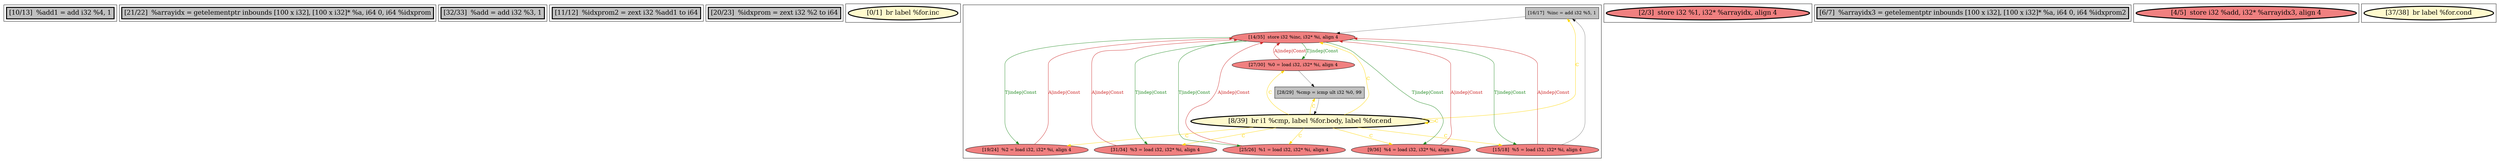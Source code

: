 
digraph G {





subgraph cluster10 {


node195 [penwidth=3.0,fontsize=20,fillcolor=grey,label="[10/13]  %add1 = add i32 %4, 1",shape=rectangle,style=filled ]



}

subgraph cluster9 {


node194 [penwidth=3.0,fontsize=20,fillcolor=grey,label="[21/22]  %arrayidx = getelementptr inbounds [100 x i32], [100 x i32]* %a, i64 0, i64 %idxprom",shape=rectangle,style=filled ]



}

subgraph cluster8 {


node193 [penwidth=3.0,fontsize=20,fillcolor=grey,label="[32/33]  %add = add i32 %3, 1",shape=rectangle,style=filled ]



}

subgraph cluster7 {


node192 [penwidth=3.0,fontsize=20,fillcolor=grey,label="[11/12]  %idxprom2 = zext i32 %add1 to i64",shape=rectangle,style=filled ]



}

subgraph cluster6 {


node191 [penwidth=3.0,fontsize=20,fillcolor=grey,label="[20/23]  %idxprom = zext i32 %2 to i64",shape=rectangle,style=filled ]



}

subgraph cluster0 {


node176 [penwidth=3.0,fontsize=20,fillcolor=lemonchiffon,label="[0/1]  br label %for.inc",shape=ellipse,style=filled ]



}

subgraph cluster5 {


node189 [fillcolor=grey,label="[16/17]  %inc = add i32 %5, 1",shape=rectangle,style=filled ]
node188 [fillcolor=lightcoral,label="[25/26]  %1 = load i32, i32* %i, align 4",shape=ellipse,style=filled ]
node187 [fillcolor=lightcoral,label="[27/30]  %0 = load i32, i32* %i, align 4",shape=ellipse,style=filled ]
node182 [fillcolor=lightcoral,label="[19/24]  %2 = load i32, i32* %i, align 4",shape=ellipse,style=filled ]
node184 [penwidth=3.0,fontsize=20,fillcolor=lemonchiffon,label="[8/39]  br i1 %cmp, label %for.body, label %for.end",shape=ellipse,style=filled ]
node181 [fillcolor=lightcoral,label="[9/36]  %4 = load i32, i32* %i, align 4",shape=ellipse,style=filled ]
node185 [fillcolor=grey,label="[28/29]  %cmp = icmp ult i32 %0, 99",shape=rectangle,style=filled ]
node183 [fillcolor=lightcoral,label="[15/18]  %5 = load i32, i32* %i, align 4",shape=ellipse,style=filled ]
node190 [fillcolor=lightcoral,label="[31/34]  %3 = load i32, i32* %i, align 4",shape=ellipse,style=filled ]
node186 [fillcolor=lightcoral,label="[14/35]  store i32 %inc, i32* %i, align 4",shape=ellipse,style=filled ]

node184->node183 [style=solid,color=gold,label="C",penwidth=1.0,fontcolor=gold ]
node184->node186 [style=solid,color=gold,label="C",penwidth=1.0,fontcolor=gold ]
node185->node184 [style=solid,color=black,label="",penwidth=0.5,fontcolor=black ]
node184->node185 [style=solid,color=gold,label="C",penwidth=1.0,fontcolor=gold ]
node184->node189 [style=solid,color=gold,label="C",penwidth=1.0,fontcolor=gold ]
node184->node190 [style=solid,color=gold,label="C",penwidth=1.0,fontcolor=gold ]
node186->node181 [style=solid,color=forestgreen,label="T|indep|Const",penwidth=1.0,fontcolor=forestgreen ]
node181->node186 [style=solid,color=firebrick3,label="A|indep|Const",penwidth=1.0,fontcolor=firebrick3 ]
node182->node186 [style=solid,color=firebrick3,label="A|indep|Const",penwidth=1.0,fontcolor=firebrick3 ]
node186->node188 [style=solid,color=forestgreen,label="T|indep|Const",penwidth=1.0,fontcolor=forestgreen ]
node184->node187 [style=solid,color=gold,label="C",penwidth=1.0,fontcolor=gold ]
node190->node186 [style=solid,color=firebrick3,label="A|indep|Const",penwidth=1.0,fontcolor=firebrick3 ]
node188->node186 [style=solid,color=firebrick3,label="A|indep|Const",penwidth=1.0,fontcolor=firebrick3 ]
node187->node186 [style=solid,color=firebrick3,label="A|indep|Const",penwidth=1.0,fontcolor=firebrick3 ]
node186->node190 [style=solid,color=forestgreen,label="T|indep|Const",penwidth=1.0,fontcolor=forestgreen ]
node184->node188 [style=solid,color=gold,label="C",penwidth=1.0,fontcolor=gold ]
node187->node185 [style=solid,color=black,label="",penwidth=0.5,fontcolor=black ]
node184->node184 [style=solid,color=gold,label="C",penwidth=1.0,fontcolor=gold ]
node184->node182 [style=solid,color=gold,label="C",penwidth=1.0,fontcolor=gold ]
node186->node183 [style=solid,color=forestgreen,label="T|indep|Const",penwidth=1.0,fontcolor=forestgreen ]
node184->node181 [style=solid,color=gold,label="C",penwidth=1.0,fontcolor=gold ]
node189->node186 [style=solid,color=black,label="",penwidth=0.5,fontcolor=black ]
node183->node186 [style=solid,color=firebrick3,label="A|indep|Const",penwidth=1.0,fontcolor=firebrick3 ]
node183->node189 [style=solid,color=black,label="",penwidth=0.5,fontcolor=black ]
node186->node187 [style=solid,color=forestgreen,label="T|indep|Const",penwidth=1.0,fontcolor=forestgreen ]
node186->node182 [style=solid,color=forestgreen,label="T|indep|Const",penwidth=1.0,fontcolor=forestgreen ]


}

subgraph cluster1 {


node177 [penwidth=3.0,fontsize=20,fillcolor=lightcoral,label="[2/3]  store i32 %1, i32* %arrayidx, align 4",shape=ellipse,style=filled ]



}

subgraph cluster2 {


node178 [penwidth=3.0,fontsize=20,fillcolor=grey,label="[6/7]  %arrayidx3 = getelementptr inbounds [100 x i32], [100 x i32]* %a, i64 0, i64 %idxprom2",shape=rectangle,style=filled ]



}

subgraph cluster3 {


node179 [penwidth=3.0,fontsize=20,fillcolor=lightcoral,label="[4/5]  store i32 %add, i32* %arrayidx3, align 4",shape=ellipse,style=filled ]



}

subgraph cluster4 {


node180 [penwidth=3.0,fontsize=20,fillcolor=lemonchiffon,label="[37/38]  br label %for.cond",shape=ellipse,style=filled ]



}

}

